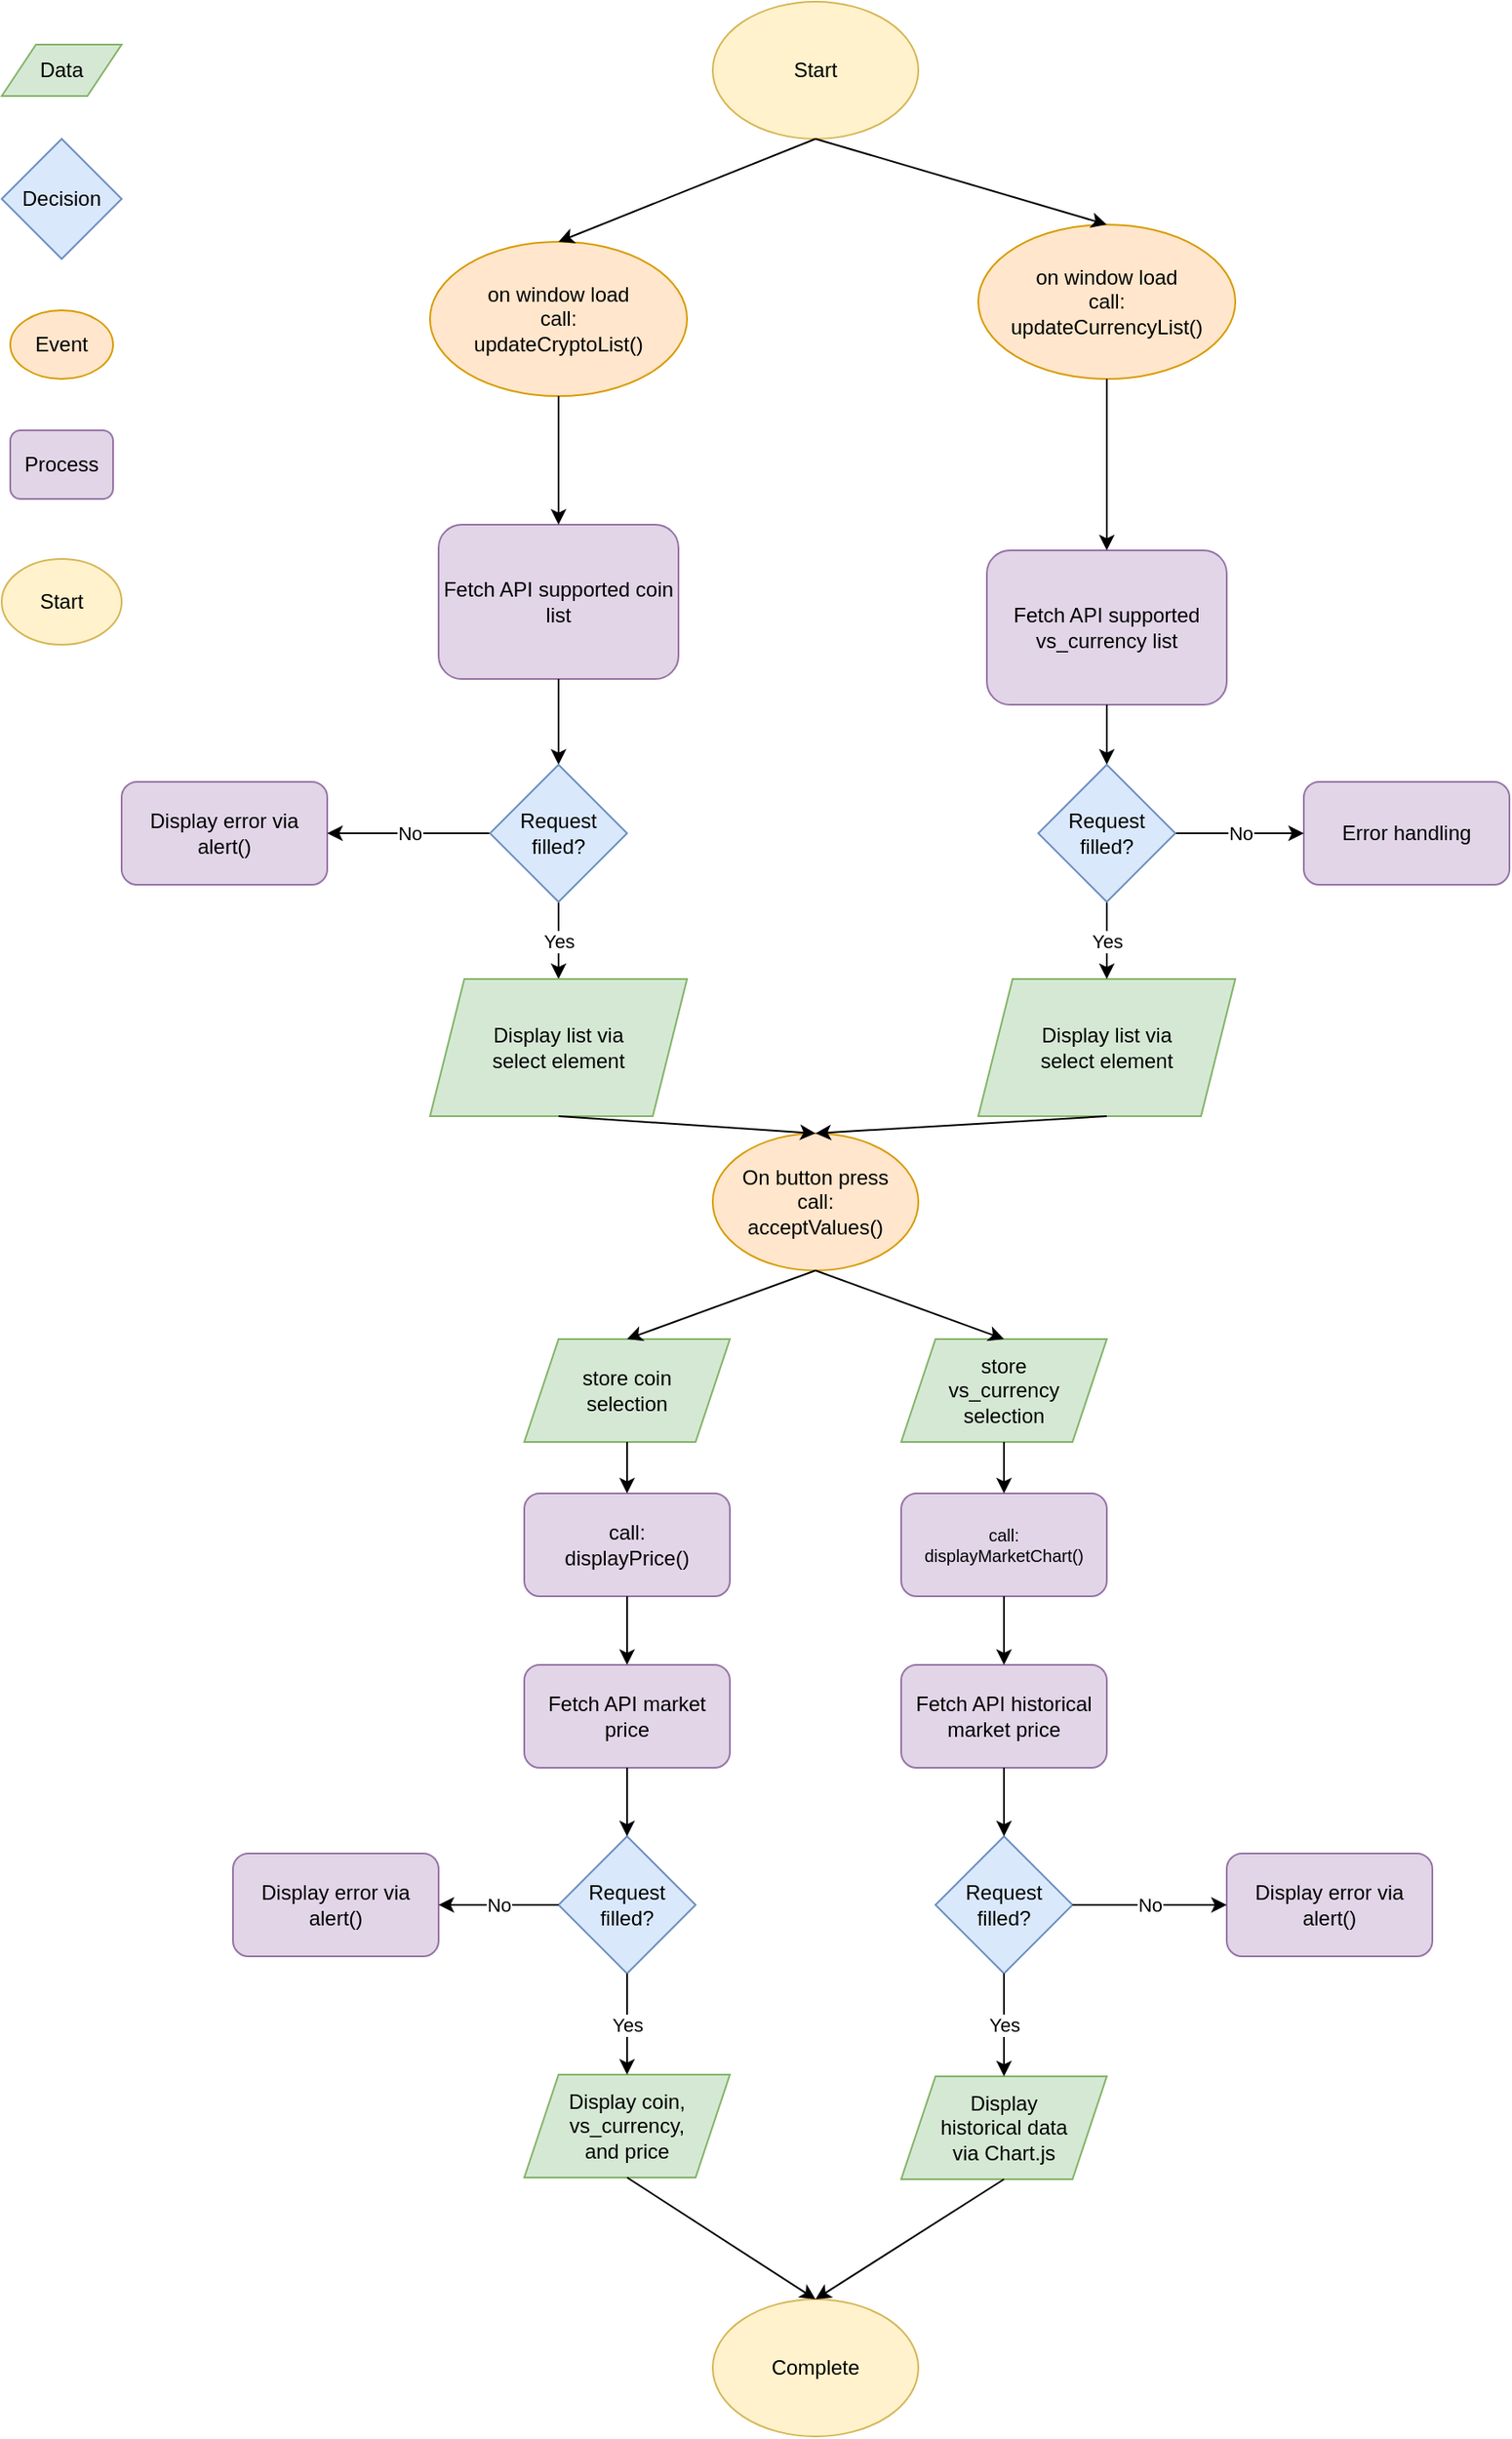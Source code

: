 <mxfile version="14.6.0" type="device"><diagram id="C5RBs43oDa-KdzZeNtuy" name="Page-1"><mxGraphModel dx="780" dy="2291" grid="1" gridSize="10" guides="1" tooltips="1" connect="1" arrows="1" fold="1" page="1" pageScale="1" pageWidth="827" pageHeight="1169" math="0" shadow="0"><root><mxCell id="WIyWlLk6GJQsqaUBKTNV-0"/><mxCell id="WIyWlLk6GJQsqaUBKTNV-1" parent="WIyWlLk6GJQsqaUBKTNV-0"/><mxCell id="eCgwuYvvA2Nvqss6kwwj-0" value="Start" style="ellipse;whiteSpace=wrap;html=1;fillColor=#fff2cc;strokeColor=#d6b656;" parent="WIyWlLk6GJQsqaUBKTNV-1" vertex="1"><mxGeometry x="30" y="225" width="70" height="50" as="geometry"/></mxCell><mxCell id="eCgwuYvvA2Nvqss6kwwj-1" value="Process" style="rounded=1;whiteSpace=wrap;html=1;fillColor=#e1d5e7;strokeColor=#9673a6;" parent="WIyWlLk6GJQsqaUBKTNV-1" vertex="1"><mxGeometry x="35" y="150" width="60" height="40" as="geometry"/></mxCell><mxCell id="eCgwuYvvA2Nvqss6kwwj-2" value="Data" style="shape=parallelogram;perimeter=parallelogramPerimeter;whiteSpace=wrap;html=1;fixedSize=1;fillColor=#d5e8d4;strokeColor=#82b366;" parent="WIyWlLk6GJQsqaUBKTNV-1" vertex="1"><mxGeometry x="30" y="-75" width="70" height="30" as="geometry"/></mxCell><mxCell id="eCgwuYvvA2Nvqss6kwwj-3" value="Decision" style="rhombus;whiteSpace=wrap;html=1;fillColor=#dae8fc;strokeColor=#6c8ebf;" parent="WIyWlLk6GJQsqaUBKTNV-1" vertex="1"><mxGeometry x="30" y="-20" width="70" height="70" as="geometry"/></mxCell><mxCell id="eCgwuYvvA2Nvqss6kwwj-4" value="Start" style="ellipse;whiteSpace=wrap;html=1;fillColor=#fff2cc;strokeColor=#d6b656;" parent="WIyWlLk6GJQsqaUBKTNV-1" vertex="1"><mxGeometry x="445" y="-100" width="120" height="80" as="geometry"/></mxCell><mxCell id="eCgwuYvvA2Nvqss6kwwj-5" value="&lt;div&gt;Display coin,&lt;/div&gt;&lt;div&gt;vs_currency,&lt;/div&gt;&lt;div&gt;and price&lt;br&gt;&lt;/div&gt;" style="shape=parallelogram;perimeter=parallelogramPerimeter;whiteSpace=wrap;html=1;fixedSize=1;fillColor=#d5e8d4;strokeColor=#82b366;" parent="WIyWlLk6GJQsqaUBKTNV-1" vertex="1"><mxGeometry x="335" y="1109" width="120" height="60" as="geometry"/></mxCell><mxCell id="eCgwuYvvA2Nvqss6kwwj-9" value="&lt;div&gt;Fetch API supported coin list&lt;/div&gt;" style="rounded=1;whiteSpace=wrap;html=1;fillColor=#e1d5e7;strokeColor=#9673a6;" parent="WIyWlLk6GJQsqaUBKTNV-1" vertex="1"><mxGeometry x="285" y="205" width="140" height="90" as="geometry"/></mxCell><mxCell id="eCgwuYvvA2Nvqss6kwwj-13" value="Yes" style="endArrow=classic;html=1;exitX=0.5;exitY=1;exitDx=0;exitDy=0;entryX=0.5;entryY=0;entryDx=0;entryDy=0;" parent="WIyWlLk6GJQsqaUBKTNV-1" source="s5GqtnmT7KAc2yKAWHj3-36" edge="1" target="eCgwuYvvA2Nvqss6kwwj-14"><mxGeometry width="50" height="50" relative="1" as="geometry"><mxPoint x="395" y="455" as="sourcePoint"/><mxPoint x="460" y="640" as="targetPoint"/></mxGeometry></mxCell><mxCell id="eCgwuYvvA2Nvqss6kwwj-14" value="&lt;div&gt;Display list via&lt;/div&gt;&lt;div&gt;select element&lt;br&gt;&lt;/div&gt;" style="shape=parallelogram;perimeter=parallelogramPerimeter;whiteSpace=wrap;html=1;fixedSize=1;fillColor=#d5e8d4;strokeColor=#82b366;" parent="WIyWlLk6GJQsqaUBKTNV-1" vertex="1"><mxGeometry x="280" y="470" width="150" height="80" as="geometry"/></mxCell><mxCell id="eCgwuYvvA2Nvqss6kwwj-20" value="Complete" style="ellipse;whiteSpace=wrap;html=1;fillColor=#fff2cc;strokeColor=#d6b656;" parent="WIyWlLk6GJQsqaUBKTNV-1" vertex="1"><mxGeometry x="445" y="1240" width="120" height="80" as="geometry"/></mxCell><mxCell id="eCgwuYvvA2Nvqss6kwwj-22" value="Error handling" style="rounded=1;whiteSpace=wrap;html=1;fillColor=#e1d5e7;strokeColor=#9673a6;" parent="WIyWlLk6GJQsqaUBKTNV-1" vertex="1"><mxGeometry x="790" y="355" width="120" height="60" as="geometry"/></mxCell><mxCell id="eCgwuYvvA2Nvqss6kwwj-23" value="No" style="endArrow=classic;html=1;entryX=0;entryY=0.5;entryDx=0;entryDy=0;exitX=1;exitY=0.5;exitDx=0;exitDy=0;" parent="WIyWlLk6GJQsqaUBKTNV-1" source="s5GqtnmT7KAc2yKAWHj3-37" target="eCgwuYvvA2Nvqss6kwwj-22" edge="1"><mxGeometry width="50" height="50" relative="1" as="geometry"><mxPoint x="670" y="400" as="sourcePoint"/><mxPoint x="480" y="510" as="targetPoint"/></mxGeometry></mxCell><mxCell id="s5GqtnmT7KAc2yKAWHj3-1" value="&lt;div&gt;Fetch API supported vs_currency list&lt;/div&gt;" style="rounded=1;whiteSpace=wrap;html=1;fillColor=#e1d5e7;strokeColor=#9673a6;" vertex="1" parent="WIyWlLk6GJQsqaUBKTNV-1"><mxGeometry x="605" y="220" width="140" height="90" as="geometry"/></mxCell><mxCell id="s5GqtnmT7KAc2yKAWHj3-3" value="Display error via alert()" style="rounded=1;whiteSpace=wrap;html=1;fillColor=#e1d5e7;strokeColor=#9673a6;" vertex="1" parent="WIyWlLk6GJQsqaUBKTNV-1"><mxGeometry x="100" y="355" width="120" height="60" as="geometry"/></mxCell><mxCell id="s5GqtnmT7KAc2yKAWHj3-4" value="&lt;div&gt;No&lt;/div&gt;" style="endArrow=classic;html=1;exitX=0;exitY=0.5;exitDx=0;exitDy=0;entryX=1;entryY=0.5;entryDx=0;entryDy=0;" edge="1" parent="WIyWlLk6GJQsqaUBKTNV-1" source="s5GqtnmT7KAc2yKAWHj3-36" target="s5GqtnmT7KAc2yKAWHj3-3"><mxGeometry width="50" height="50" relative="1" as="geometry"><mxPoint x="340" y="400" as="sourcePoint"/><mxPoint x="370" y="540" as="targetPoint"/></mxGeometry></mxCell><mxCell id="s5GqtnmT7KAc2yKAWHj3-5" value="&lt;div&gt;Display list via&lt;/div&gt;&lt;div&gt;select element&lt;br&gt;&lt;/div&gt;" style="shape=parallelogram;perimeter=parallelogramPerimeter;whiteSpace=wrap;html=1;fixedSize=1;fillColor=#d5e8d4;strokeColor=#82b366;" vertex="1" parent="WIyWlLk6GJQsqaUBKTNV-1"><mxGeometry x="600" y="470" width="150" height="80" as="geometry"/></mxCell><mxCell id="s5GqtnmT7KAc2yKAWHj3-6" value="Yes" style="endArrow=classic;html=1;exitX=0.5;exitY=1;exitDx=0;exitDy=0;entryX=0.5;entryY=0;entryDx=0;entryDy=0;" edge="1" parent="WIyWlLk6GJQsqaUBKTNV-1" source="s5GqtnmT7KAc2yKAWHj3-37" target="s5GqtnmT7KAc2yKAWHj3-5"><mxGeometry width="50" height="50" relative="1" as="geometry"><mxPoint x="615" y="455" as="sourcePoint"/><mxPoint x="639.5" y="410" as="targetPoint"/></mxGeometry></mxCell><mxCell id="s5GqtnmT7KAc2yKAWHj3-7" value="&lt;div&gt;call:&lt;/div&gt;&lt;div&gt;displayPrice()&lt;br&gt;&lt;/div&gt;" style="rounded=1;whiteSpace=wrap;html=1;fillColor=#e1d5e7;strokeColor=#9673a6;" vertex="1" parent="WIyWlLk6GJQsqaUBKTNV-1"><mxGeometry x="335" y="770" width="120" height="60" as="geometry"/></mxCell><mxCell id="s5GqtnmT7KAc2yKAWHj3-8" value="Event" style="ellipse;whiteSpace=wrap;html=1;fillColor=#ffe6cc;strokeColor=#d79b00;" vertex="1" parent="WIyWlLk6GJQsqaUBKTNV-1"><mxGeometry x="35" y="80" width="60" height="40" as="geometry"/></mxCell><mxCell id="s5GqtnmT7KAc2yKAWHj3-10" value="&lt;div&gt;on window load&lt;br&gt;&lt;/div&gt;&lt;div&gt;call:&lt;/div&gt;updateCurrencyList()" style="ellipse;whiteSpace=wrap;html=1;fillColor=#ffe6cc;strokeColor=#d79b00;" vertex="1" parent="WIyWlLk6GJQsqaUBKTNV-1"><mxGeometry x="600" y="30" width="150" height="90" as="geometry"/></mxCell><mxCell id="s5GqtnmT7KAc2yKAWHj3-11" value="&lt;div&gt;on window load&lt;br&gt;&lt;/div&gt;&lt;div&gt;call:&lt;/div&gt;updateCryptoList()" style="ellipse;whiteSpace=wrap;html=1;fillColor=#ffe6cc;strokeColor=#d79b00;" vertex="1" parent="WIyWlLk6GJQsqaUBKTNV-1"><mxGeometry x="280" y="40" width="150" height="90" as="geometry"/></mxCell><mxCell id="s5GqtnmT7KAc2yKAWHj3-12" value="&lt;div&gt;On button press&lt;/div&gt;&lt;div&gt;call:&lt;/div&gt;&lt;div&gt;acceptValues()&lt;br&gt;&lt;/div&gt;" style="ellipse;whiteSpace=wrap;html=1;fillColor=#ffe6cc;strokeColor=#d79b00;" vertex="1" parent="WIyWlLk6GJQsqaUBKTNV-1"><mxGeometry x="445" y="560" width="120" height="80" as="geometry"/></mxCell><mxCell id="s5GqtnmT7KAc2yKAWHj3-14" value="&lt;div style=&quot;font-size: 10px&quot;&gt;&lt;font style=&quot;font-size: 10px&quot;&gt;call:&lt;/font&gt;&lt;/div&gt;&lt;div style=&quot;font-size: 10px&quot;&gt;&lt;font style=&quot;font-size: 10px&quot;&gt;displayMarketChart()&lt;br style=&quot;font-size: 10px&quot;&gt;&lt;/font&gt;&lt;/div&gt;" style="rounded=1;whiteSpace=wrap;html=1;fillColor=#e1d5e7;strokeColor=#9673a6;" vertex="1" parent="WIyWlLk6GJQsqaUBKTNV-1"><mxGeometry x="555" y="770" width="120" height="60" as="geometry"/></mxCell><mxCell id="s5GqtnmT7KAc2yKAWHj3-16" value="Fetch API market price" style="rounded=1;whiteSpace=wrap;html=1;fillColor=#e1d5e7;strokeColor=#9673a6;" vertex="1" parent="WIyWlLk6GJQsqaUBKTNV-1"><mxGeometry x="335" y="870" width="120" height="60" as="geometry"/></mxCell><mxCell id="s5GqtnmT7KAc2yKAWHj3-17" value="Fetch API historical market price" style="rounded=1;whiteSpace=wrap;html=1;fillColor=#e1d5e7;strokeColor=#9673a6;" vertex="1" parent="WIyWlLk6GJQsqaUBKTNV-1"><mxGeometry x="555" y="870" width="120" height="60" as="geometry"/></mxCell><mxCell id="s5GqtnmT7KAc2yKAWHj3-18" value="&lt;div&gt;Display&lt;/div&gt;&lt;div&gt;historical data &lt;br&gt;&lt;/div&gt;&lt;div&gt;via Chart.js&lt;/div&gt;" style="shape=parallelogram;perimeter=parallelogramPerimeter;whiteSpace=wrap;html=1;fixedSize=1;fillColor=#d5e8d4;strokeColor=#82b366;" vertex="1" parent="WIyWlLk6GJQsqaUBKTNV-1"><mxGeometry x="555" y="1110" width="120" height="60" as="geometry"/></mxCell><mxCell id="s5GqtnmT7KAc2yKAWHj3-19" value="&lt;div&gt;store coin&lt;/div&gt;&lt;div&gt;selection&lt;br&gt;&lt;/div&gt;" style="shape=parallelogram;perimeter=parallelogramPerimeter;whiteSpace=wrap;html=1;fixedSize=1;fillColor=#d5e8d4;strokeColor=#82b366;" vertex="1" parent="WIyWlLk6GJQsqaUBKTNV-1"><mxGeometry x="335" y="680" width="120" height="60" as="geometry"/></mxCell><mxCell id="s5GqtnmT7KAc2yKAWHj3-20" value="&lt;div&gt;store &lt;br&gt;&lt;/div&gt;&lt;div&gt;vs_currency&lt;br&gt;&lt;/div&gt;&lt;div&gt;selection&lt;br&gt;&lt;/div&gt;" style="shape=parallelogram;perimeter=parallelogramPerimeter;whiteSpace=wrap;html=1;fixedSize=1;fillColor=#d5e8d4;strokeColor=#82b366;" vertex="1" parent="WIyWlLk6GJQsqaUBKTNV-1"><mxGeometry x="555" y="680" width="120" height="60" as="geometry"/></mxCell><mxCell id="s5GqtnmT7KAc2yKAWHj3-21" value="" style="endArrow=classic;html=1;entryX=0.5;entryY=0;entryDx=0;entryDy=0;exitX=0.5;exitY=1;exitDx=0;exitDy=0;" edge="1" parent="WIyWlLk6GJQsqaUBKTNV-1" source="eCgwuYvvA2Nvqss6kwwj-4" target="s5GqtnmT7KAc2yKAWHj3-10"><mxGeometry width="50" height="50" relative="1" as="geometry"><mxPoint x="590" y="90" as="sourcePoint"/><mxPoint x="640" y="40" as="targetPoint"/></mxGeometry></mxCell><mxCell id="s5GqtnmT7KAc2yKAWHj3-22" value="" style="endArrow=classic;html=1;exitX=0.5;exitY=1;exitDx=0;exitDy=0;entryX=0.5;entryY=0;entryDx=0;entryDy=0;" edge="1" parent="WIyWlLk6GJQsqaUBKTNV-1" source="eCgwuYvvA2Nvqss6kwwj-4" target="s5GqtnmT7KAc2yKAWHj3-11"><mxGeometry width="50" height="50" relative="1" as="geometry"><mxPoint x="400" y="520" as="sourcePoint"/><mxPoint x="450" y="470" as="targetPoint"/></mxGeometry></mxCell><mxCell id="s5GqtnmT7KAc2yKAWHj3-23" value="" style="endArrow=classic;html=1;entryX=0.5;entryY=0;entryDx=0;entryDy=0;exitX=0.5;exitY=1;exitDx=0;exitDy=0;" edge="1" parent="WIyWlLk6GJQsqaUBKTNV-1" source="s5GqtnmT7KAc2yKAWHj3-11" target="eCgwuYvvA2Nvqss6kwwj-9"><mxGeometry width="50" height="50" relative="1" as="geometry"><mxPoint x="400" y="520" as="sourcePoint"/><mxPoint x="450" y="470" as="targetPoint"/></mxGeometry></mxCell><mxCell id="s5GqtnmT7KAc2yKAWHj3-24" value="" style="endArrow=classic;html=1;entryX=0.5;entryY=0;entryDx=0;entryDy=0;exitX=0.5;exitY=1;exitDx=0;exitDy=0;" edge="1" parent="WIyWlLk6GJQsqaUBKTNV-1" source="s5GqtnmT7KAc2yKAWHj3-10" target="s5GqtnmT7KAc2yKAWHj3-1"><mxGeometry width="50" height="50" relative="1" as="geometry"><mxPoint x="410" y="215" as="sourcePoint"/><mxPoint x="410" y="260" as="targetPoint"/></mxGeometry></mxCell><mxCell id="s5GqtnmT7KAc2yKAWHj3-25" value="" style="endArrow=classic;html=1;entryX=0.5;entryY=0;entryDx=0;entryDy=0;exitX=0.5;exitY=1;exitDx=0;exitDy=0;" edge="1" parent="WIyWlLk6GJQsqaUBKTNV-1" source="eCgwuYvvA2Nvqss6kwwj-9" target="s5GqtnmT7KAc2yKAWHj3-36"><mxGeometry width="50" height="50" relative="1" as="geometry"><mxPoint x="420" y="225" as="sourcePoint"/><mxPoint x="395" y="345" as="targetPoint"/></mxGeometry></mxCell><mxCell id="s5GqtnmT7KAc2yKAWHj3-26" value="" style="endArrow=classic;html=1;entryX=0.5;entryY=0;entryDx=0;entryDy=0;exitX=0.5;exitY=1;exitDx=0;exitDy=0;" edge="1" parent="WIyWlLk6GJQsqaUBKTNV-1" source="s5GqtnmT7KAc2yKAWHj3-1" target="s5GqtnmT7KAc2yKAWHj3-37"><mxGeometry width="50" height="50" relative="1" as="geometry"><mxPoint x="430" y="235" as="sourcePoint"/><mxPoint x="615" y="345" as="targetPoint"/></mxGeometry></mxCell><mxCell id="s5GqtnmT7KAc2yKAWHj3-27" value="" style="endArrow=classic;html=1;entryX=0.5;entryY=0;entryDx=0;entryDy=0;exitX=0.5;exitY=1;exitDx=0;exitDy=0;" edge="1" parent="WIyWlLk6GJQsqaUBKTNV-1" source="s5GqtnmT7KAc2yKAWHj3-5" target="s5GqtnmT7KAc2yKAWHj3-12"><mxGeometry width="50" height="50" relative="1" as="geometry"><mxPoint x="440" y="245" as="sourcePoint"/><mxPoint x="440" y="290" as="targetPoint"/></mxGeometry></mxCell><mxCell id="s5GqtnmT7KAc2yKAWHj3-28" value="" style="endArrow=classic;html=1;entryX=0.5;entryY=0;entryDx=0;entryDy=0;exitX=0.5;exitY=1;exitDx=0;exitDy=0;" edge="1" parent="WIyWlLk6GJQsqaUBKTNV-1" source="eCgwuYvvA2Nvqss6kwwj-14" target="s5GqtnmT7KAc2yKAWHj3-12"><mxGeometry width="50" height="50" relative="1" as="geometry"><mxPoint x="625" y="610" as="sourcePoint"/><mxPoint x="515" y="620" as="targetPoint"/></mxGeometry></mxCell><mxCell id="s5GqtnmT7KAc2yKAWHj3-29" value="" style="endArrow=classic;html=1;entryX=0.5;entryY=0;entryDx=0;entryDy=0;exitX=0.5;exitY=1;exitDx=0;exitDy=0;" edge="1" parent="WIyWlLk6GJQsqaUBKTNV-1" source="s5GqtnmT7KAc2yKAWHj3-12" target="s5GqtnmT7KAc2yKAWHj3-20"><mxGeometry width="50" height="50" relative="1" as="geometry"><mxPoint x="635" y="620" as="sourcePoint"/><mxPoint x="525" y="630" as="targetPoint"/></mxGeometry></mxCell><mxCell id="s5GqtnmT7KAc2yKAWHj3-30" value="" style="endArrow=classic;html=1;entryX=0.5;entryY=0;entryDx=0;entryDy=0;exitX=0.5;exitY=1;exitDx=0;exitDy=0;" edge="1" parent="WIyWlLk6GJQsqaUBKTNV-1" source="s5GqtnmT7KAc2yKAWHj3-12" target="s5GqtnmT7KAc2yKAWHj3-19"><mxGeometry width="50" height="50" relative="1" as="geometry"><mxPoint x="645" y="630" as="sourcePoint"/><mxPoint x="535" y="640" as="targetPoint"/></mxGeometry></mxCell><mxCell id="s5GqtnmT7KAc2yKAWHj3-31" value="" style="endArrow=classic;html=1;entryX=0.5;entryY=0;entryDx=0;entryDy=0;exitX=0.5;exitY=1;exitDx=0;exitDy=0;" edge="1" parent="WIyWlLk6GJQsqaUBKTNV-1" source="s5GqtnmT7KAc2yKAWHj3-19" target="s5GqtnmT7KAc2yKAWHj3-7"><mxGeometry width="50" height="50" relative="1" as="geometry"><mxPoint x="655" y="640" as="sourcePoint"/><mxPoint x="545" y="650" as="targetPoint"/></mxGeometry></mxCell><mxCell id="s5GqtnmT7KAc2yKAWHj3-32" value="" style="endArrow=classic;html=1;entryX=0.5;entryY=0;entryDx=0;entryDy=0;exitX=0.5;exitY=1;exitDx=0;exitDy=0;" edge="1" parent="WIyWlLk6GJQsqaUBKTNV-1" source="s5GqtnmT7KAc2yKAWHj3-20" target="s5GqtnmT7KAc2yKAWHj3-14"><mxGeometry width="50" height="50" relative="1" as="geometry"><mxPoint x="405" y="770" as="sourcePoint"/><mxPoint x="405" y="800" as="targetPoint"/></mxGeometry></mxCell><mxCell id="s5GqtnmT7KAc2yKAWHj3-33" value="" style="endArrow=classic;html=1;entryX=0.5;entryY=0;entryDx=0;entryDy=0;exitX=0.5;exitY=1;exitDx=0;exitDy=0;" edge="1" parent="WIyWlLk6GJQsqaUBKTNV-1" source="s5GqtnmT7KAc2yKAWHj3-7" target="s5GqtnmT7KAc2yKAWHj3-16"><mxGeometry width="50" height="50" relative="1" as="geometry"><mxPoint x="415" y="780" as="sourcePoint"/><mxPoint x="415" y="810" as="targetPoint"/></mxGeometry></mxCell><mxCell id="s5GqtnmT7KAc2yKAWHj3-34" value="" style="endArrow=classic;html=1;entryX=0.5;entryY=0;entryDx=0;entryDy=0;exitX=0.5;exitY=1;exitDx=0;exitDy=0;" edge="1" parent="WIyWlLk6GJQsqaUBKTNV-1" source="s5GqtnmT7KAc2yKAWHj3-14" target="s5GqtnmT7KAc2yKAWHj3-17"><mxGeometry width="50" height="50" relative="1" as="geometry"><mxPoint x="405" y="860" as="sourcePoint"/><mxPoint x="405" y="890" as="targetPoint"/></mxGeometry></mxCell><mxCell id="s5GqtnmT7KAc2yKAWHj3-35" value="&lt;div&gt;Request &lt;br&gt;&lt;/div&gt;&lt;div&gt;filled?&lt;/div&gt;" style="rhombus;whiteSpace=wrap;html=1;fillColor=#dae8fc;strokeColor=#6c8ebf;" vertex="1" parent="WIyWlLk6GJQsqaUBKTNV-1"><mxGeometry x="355" y="970" width="80" height="80" as="geometry"/></mxCell><mxCell id="s5GqtnmT7KAc2yKAWHj3-36" value="&lt;div&gt;Request &lt;br&gt;&lt;/div&gt;&lt;div&gt;filled?&lt;/div&gt;" style="rhombus;whiteSpace=wrap;html=1;fillColor=#dae8fc;strokeColor=#6c8ebf;" vertex="1" parent="WIyWlLk6GJQsqaUBKTNV-1"><mxGeometry x="315" y="345" width="80" height="80" as="geometry"/></mxCell><mxCell id="s5GqtnmT7KAc2yKAWHj3-37" value="&lt;div&gt;Request &lt;br&gt;&lt;/div&gt;&lt;div&gt;filled?&lt;/div&gt;" style="rhombus;whiteSpace=wrap;html=1;fillColor=#dae8fc;strokeColor=#6c8ebf;" vertex="1" parent="WIyWlLk6GJQsqaUBKTNV-1"><mxGeometry x="635" y="345" width="80" height="80" as="geometry"/></mxCell><mxCell id="s5GqtnmT7KAc2yKAWHj3-38" value="&lt;div&gt;Request &lt;br&gt;&lt;/div&gt;&lt;div&gt;filled?&lt;/div&gt;" style="rhombus;whiteSpace=wrap;html=1;fillColor=#dae8fc;strokeColor=#6c8ebf;" vertex="1" parent="WIyWlLk6GJQsqaUBKTNV-1"><mxGeometry x="575" y="970" width="80" height="80" as="geometry"/></mxCell><mxCell id="s5GqtnmT7KAc2yKAWHj3-39" value="" style="endArrow=classic;html=1;entryX=0.5;entryY=0;entryDx=0;entryDy=0;exitX=0.5;exitY=1;exitDx=0;exitDy=0;" edge="1" parent="WIyWlLk6GJQsqaUBKTNV-1" source="s5GqtnmT7KAc2yKAWHj3-16" target="s5GqtnmT7KAc2yKAWHj3-35"><mxGeometry width="50" height="50" relative="1" as="geometry"><mxPoint x="405" y="800" as="sourcePoint"/><mxPoint x="405" y="820" as="targetPoint"/></mxGeometry></mxCell><mxCell id="s5GqtnmT7KAc2yKAWHj3-40" value="" style="endArrow=classic;html=1;entryX=0.5;entryY=0;entryDx=0;entryDy=0;exitX=0.5;exitY=1;exitDx=0;exitDy=0;" edge="1" parent="WIyWlLk6GJQsqaUBKTNV-1" source="s5GqtnmT7KAc2yKAWHj3-17" target="s5GqtnmT7KAc2yKAWHj3-38"><mxGeometry width="50" height="50" relative="1" as="geometry"><mxPoint x="415" y="810" as="sourcePoint"/><mxPoint x="415" y="830" as="targetPoint"/></mxGeometry></mxCell><mxCell id="s5GqtnmT7KAc2yKAWHj3-41" value="Yes" style="endArrow=classic;html=1;exitX=0.5;exitY=1;exitDx=0;exitDy=0;entryX=0.5;entryY=0;entryDx=0;entryDy=0;" edge="1" parent="WIyWlLk6GJQsqaUBKTNV-1" source="s5GqtnmT7KAc2yKAWHj3-35" target="eCgwuYvvA2Nvqss6kwwj-5"><mxGeometry width="50" height="50" relative="1" as="geometry"><mxPoint x="405" y="435" as="sourcePoint"/><mxPoint x="405" y="470" as="targetPoint"/></mxGeometry></mxCell><mxCell id="s5GqtnmT7KAc2yKAWHj3-42" value="Yes" style="endArrow=classic;html=1;exitX=0.5;exitY=1;exitDx=0;exitDy=0;entryX=0.5;entryY=0;entryDx=0;entryDy=0;" edge="1" parent="WIyWlLk6GJQsqaUBKTNV-1" source="s5GqtnmT7KAc2yKAWHj3-38" target="s5GqtnmT7KAc2yKAWHj3-18"><mxGeometry width="50" height="50" relative="1" as="geometry"><mxPoint x="405" y="980" as="sourcePoint"/><mxPoint x="405" y="1020" as="targetPoint"/></mxGeometry></mxCell><mxCell id="s5GqtnmT7KAc2yKAWHj3-43" value="Display error via alert()" style="rounded=1;whiteSpace=wrap;html=1;fillColor=#e1d5e7;strokeColor=#9673a6;" vertex="1" parent="WIyWlLk6GJQsqaUBKTNV-1"><mxGeometry x="165" y="980" width="120" height="60" as="geometry"/></mxCell><mxCell id="s5GqtnmT7KAc2yKAWHj3-44" value="&lt;div&gt;No&lt;/div&gt;" style="endArrow=classic;html=1;exitX=0;exitY=0.5;exitDx=0;exitDy=0;entryX=1;entryY=0.5;entryDx=0;entryDy=0;" edge="1" parent="WIyWlLk6GJQsqaUBKTNV-1" source="s5GqtnmT7KAc2yKAWHj3-35" target="s5GqtnmT7KAc2yKAWHj3-43"><mxGeometry width="50" height="50" relative="1" as="geometry"><mxPoint x="365" y="395" as="sourcePoint"/><mxPoint x="320" y="395" as="targetPoint"/></mxGeometry></mxCell><mxCell id="s5GqtnmT7KAc2yKAWHj3-45" value="Display error via alert()" style="rounded=1;whiteSpace=wrap;html=1;fillColor=#e1d5e7;strokeColor=#9673a6;" vertex="1" parent="WIyWlLk6GJQsqaUBKTNV-1"><mxGeometry x="745" y="980" width="120" height="60" as="geometry"/></mxCell><mxCell id="s5GqtnmT7KAc2yKAWHj3-46" value="&lt;div&gt;No&lt;/div&gt;" style="endArrow=classic;html=1;exitX=1;exitY=0.5;exitDx=0;exitDy=0;entryX=0;entryY=0.5;entryDx=0;entryDy=0;" edge="1" parent="WIyWlLk6GJQsqaUBKTNV-1" source="s5GqtnmT7KAc2yKAWHj3-38" target="s5GqtnmT7KAc2yKAWHj3-45"><mxGeometry width="50" height="50" relative="1" as="geometry"><mxPoint x="365" y="940" as="sourcePoint"/><mxPoint x="290" y="940" as="targetPoint"/></mxGeometry></mxCell><mxCell id="s5GqtnmT7KAc2yKAWHj3-47" value="" style="endArrow=classic;html=1;entryX=0.5;entryY=0;entryDx=0;entryDy=0;exitX=0.5;exitY=1;exitDx=0;exitDy=0;" edge="1" parent="WIyWlLk6GJQsqaUBKTNV-1" source="eCgwuYvvA2Nvqss6kwwj-5" target="eCgwuYvvA2Nvqss6kwwj-20"><mxGeometry width="50" height="50" relative="1" as="geometry"><mxPoint x="405" y="880" as="sourcePoint"/><mxPoint x="405" y="900" as="targetPoint"/></mxGeometry></mxCell><mxCell id="s5GqtnmT7KAc2yKAWHj3-48" value="" style="endArrow=classic;html=1;entryX=0.5;entryY=0;entryDx=0;entryDy=0;exitX=0.5;exitY=1;exitDx=0;exitDy=0;" edge="1" parent="WIyWlLk6GJQsqaUBKTNV-1" source="s5GqtnmT7KAc2yKAWHj3-18" target="eCgwuYvvA2Nvqss6kwwj-20"><mxGeometry width="50" height="50" relative="1" as="geometry"><mxPoint x="405" y="1080" as="sourcePoint"/><mxPoint x="515" y="1099" as="targetPoint"/></mxGeometry></mxCell></root></mxGraphModel></diagram></mxfile>